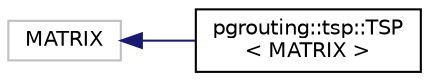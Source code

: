 digraph "Graphical Class Hierarchy"
{
  edge [fontname="Helvetica",fontsize="10",labelfontname="Helvetica",labelfontsize="10"];
  node [fontname="Helvetica",fontsize="10",shape=record];
  rankdir="LR";
  Node104 [label="MATRIX",height=0.2,width=0.4,color="grey75", fillcolor="white", style="filled"];
  Node104 -> Node0 [dir="back",color="midnightblue",fontsize="10",style="solid",fontname="Helvetica"];
  Node0 [label="pgrouting::tsp::TSP\l\< MATRIX \>",height=0.2,width=0.4,color="black", fillcolor="white", style="filled",URL="$classpgrouting_1_1tsp_1_1TSP.html"];
}
